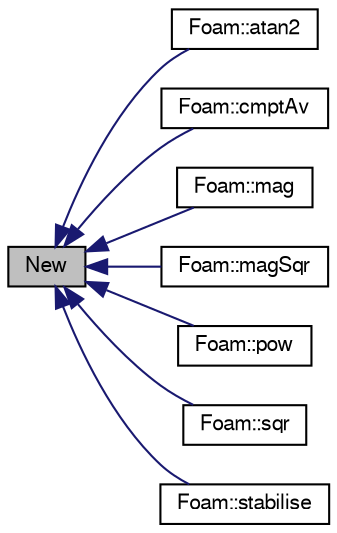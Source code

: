 digraph "New"
{
  bgcolor="transparent";
  edge [fontname="FreeSans",fontsize="10",labelfontname="FreeSans",labelfontsize="10"];
  node [fontname="FreeSans",fontsize="10",shape=record];
  rankdir="LR";
  Node4 [label="New",height=0.2,width=0.4,color="black", fillcolor="grey75", style="filled", fontcolor="black"];
  Node4 -> Node5 [dir="back",color="midnightblue",fontsize="10",style="solid",fontname="FreeSans"];
  Node5 [label="Foam::atan2",height=0.2,width=0.4,color="black",URL="$a21124.html#a4b05f1973a78e2aedeb1ebfb62de8caf"];
  Node4 -> Node6 [dir="back",color="midnightblue",fontsize="10",style="solid",fontname="FreeSans"];
  Node6 [label="Foam::cmptAv",height=0.2,width=0.4,color="black",URL="$a21124.html#a1a57eab5a1f82e5474084ad83d4da37d"];
  Node4 -> Node7 [dir="back",color="midnightblue",fontsize="10",style="solid",fontname="FreeSans"];
  Node7 [label="Foam::mag",height=0.2,width=0.4,color="black",URL="$a21124.html#ac2d7a590efdcefe56e9f50910da4bffc"];
  Node4 -> Node8 [dir="back",color="midnightblue",fontsize="10",style="solid",fontname="FreeSans"];
  Node8 [label="Foam::magSqr",height=0.2,width=0.4,color="black",URL="$a21124.html#afca5f569c6add213a8f5d6231186b817"];
  Node4 -> Node9 [dir="back",color="midnightblue",fontsize="10",style="solid",fontname="FreeSans"];
  Node9 [label="Foam::pow",height=0.2,width=0.4,color="black",URL="$a21124.html#aee0869c099ea25d4a3820abb90abcde2"];
  Node4 -> Node10 [dir="back",color="midnightblue",fontsize="10",style="solid",fontname="FreeSans"];
  Node10 [label="Foam::sqr",height=0.2,width=0.4,color="black",URL="$a21124.html#a1cb4d3d3c1ff62bc1bda0460d9056ee2"];
  Node4 -> Node11 [dir="back",color="midnightblue",fontsize="10",style="solid",fontname="FreeSans"];
  Node11 [label="Foam::stabilise",height=0.2,width=0.4,color="black",URL="$a21124.html#aad840398bfc1f7568110b83229ffad34"];
}
